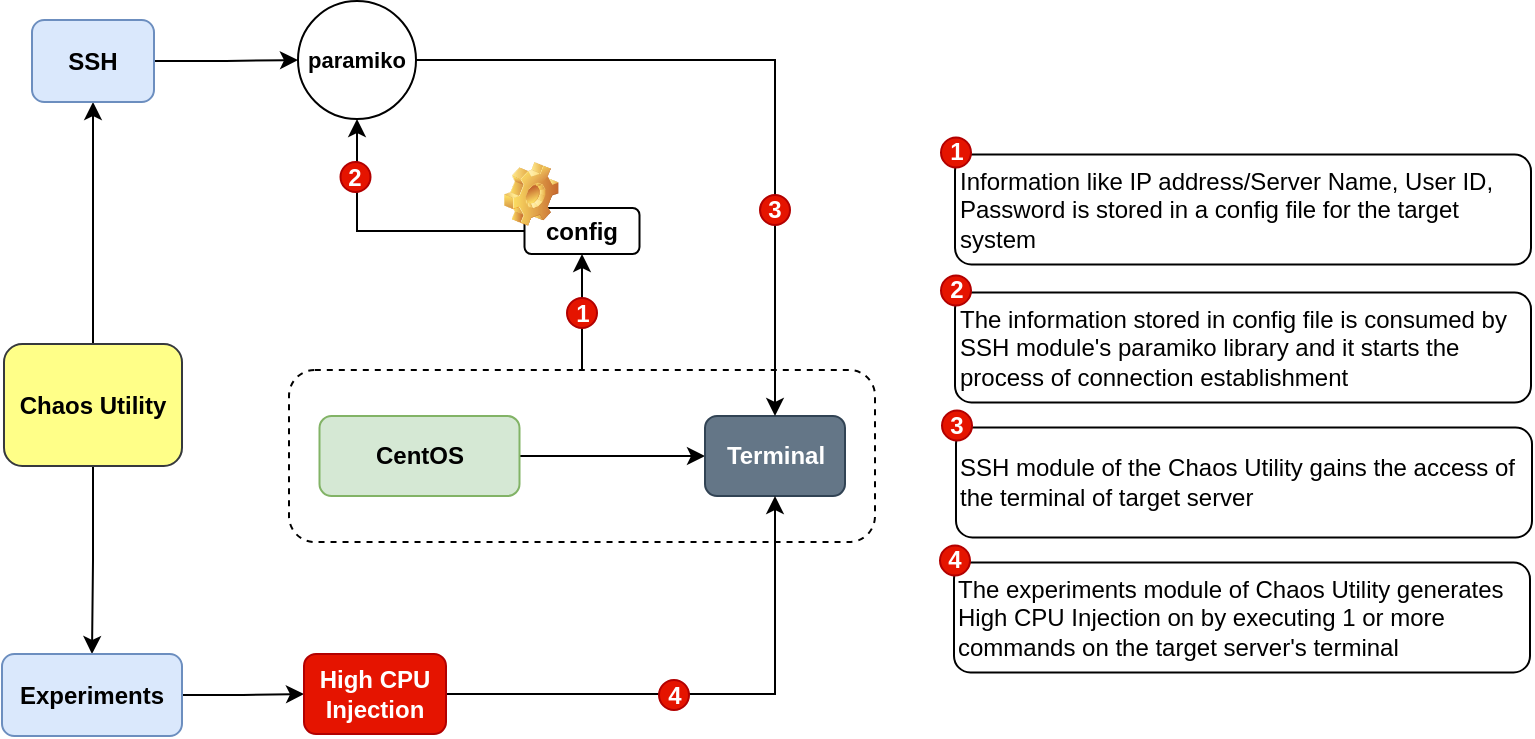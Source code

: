 <mxfile version="24.5.2" type="github" pages="2">
  <diagram name="Architecture" id="NkhVLPUMcwNlmVtLG-lc">
    <mxGraphModel dx="1434" dy="738" grid="0" gridSize="10" guides="1" tooltips="1" connect="1" arrows="1" fold="1" page="1" pageScale="1" pageWidth="850" pageHeight="1100" math="0" shadow="0">
      <root>
        <mxCell id="0" />
        <mxCell id="1" parent="0" />
        <mxCell id="LflM5cARyGVLYSAlDVeO-32" style="rounded=0;orthogonalLoop=1;jettySize=auto;html=1;entryX=0.5;entryY=1;entryDx=0;entryDy=0;" parent="1" source="LflM5cARyGVLYSAlDVeO-31" target="LflM5cARyGVLYSAlDVeO-8" edge="1">
          <mxGeometry relative="1" as="geometry" />
        </mxCell>
        <mxCell id="LflM5cARyGVLYSAlDVeO-31" value="" style="rounded=1;whiteSpace=wrap;html=1;dashed=1;" parent="1" vertex="1">
          <mxGeometry x="174.5" y="266" width="293" height="86" as="geometry" />
        </mxCell>
        <mxCell id="LflM5cARyGVLYSAlDVeO-17" style="edgeStyle=orthogonalEdgeStyle;rounded=0;orthogonalLoop=1;jettySize=auto;html=1;" parent="1" source="LflM5cARyGVLYSAlDVeO-1" target="LflM5cARyGVLYSAlDVeO-3" edge="1">
          <mxGeometry relative="1" as="geometry" />
        </mxCell>
        <mxCell id="LflM5cARyGVLYSAlDVeO-1" value="&lt;span&gt;CentOS&lt;/span&gt;" style="rounded=1;whiteSpace=wrap;html=1;fontStyle=1;fillColor=#d5e8d4;strokeColor=#82b366;" parent="1" vertex="1">
          <mxGeometry x="189.75" y="289" width="100" height="40" as="geometry" />
        </mxCell>
        <mxCell id="LflM5cARyGVLYSAlDVeO-36" style="edgeStyle=orthogonalEdgeStyle;rounded=0;orthogonalLoop=1;jettySize=auto;html=1;" parent="1" source="LflM5cARyGVLYSAlDVeO-2" target="LflM5cARyGVLYSAlDVeO-35" edge="1">
          <mxGeometry relative="1" as="geometry" />
        </mxCell>
        <mxCell id="LflM5cARyGVLYSAlDVeO-55" style="edgeStyle=orthogonalEdgeStyle;rounded=0;orthogonalLoop=1;jettySize=auto;html=1;" parent="1" source="LflM5cARyGVLYSAlDVeO-2" target="LflM5cARyGVLYSAlDVeO-24" edge="1">
          <mxGeometry relative="1" as="geometry" />
        </mxCell>
        <mxCell id="LflM5cARyGVLYSAlDVeO-2" value="Chaos Utility" style="rounded=1;whiteSpace=wrap;html=1;fillColor=#ffff88;strokeColor=#36393d;fontStyle=1" parent="1" vertex="1">
          <mxGeometry x="32" y="253" width="89" height="61" as="geometry" />
        </mxCell>
        <mxCell id="LflM5cARyGVLYSAlDVeO-3" value="Terminal" style="rounded=1;whiteSpace=wrap;html=1;fillColor=#647687;fontColor=#ffffff;strokeColor=#314354;fontStyle=1" parent="1" vertex="1">
          <mxGeometry x="382.5" y="289" width="70" height="40" as="geometry" />
        </mxCell>
        <mxCell id="LflM5cARyGVLYSAlDVeO-33" style="edgeStyle=orthogonalEdgeStyle;rounded=0;orthogonalLoop=1;jettySize=auto;html=1;entryX=0.5;entryY=1;entryDx=0;entryDy=0;exitX=0;exitY=0.5;exitDx=0;exitDy=0;" parent="1" source="LflM5cARyGVLYSAlDVeO-8" target="LflM5cARyGVLYSAlDVeO-11" edge="1">
          <mxGeometry relative="1" as="geometry">
            <mxPoint x="254" y="196" as="sourcePoint" />
          </mxGeometry>
        </mxCell>
        <mxCell id="LflM5cARyGVLYSAlDVeO-8" value="config" style="rounded=1;whiteSpace=wrap;html=1;fontStyle=1" parent="1" vertex="1">
          <mxGeometry x="292.25" y="185" width="57.5" height="23" as="geometry" />
        </mxCell>
        <mxCell id="LflM5cARyGVLYSAlDVeO-12" value="1" style="ellipse;whiteSpace=wrap;html=1;aspect=fixed;fillColor=#e51400;fontColor=#ffffff;strokeColor=#B20000;fontStyle=1" parent="1" vertex="1">
          <mxGeometry x="313.5" y="230" width="15" height="15" as="geometry" />
        </mxCell>
        <mxCell id="LflM5cARyGVLYSAlDVeO-14" value="2" style="ellipse;whiteSpace=wrap;html=1;aspect=fixed;fillColor=#e51400;fontColor=#ffffff;strokeColor=#B20000;fontStyle=1" parent="1" vertex="1">
          <mxGeometry x="200.25" y="162" width="15" height="15" as="geometry" />
        </mxCell>
        <mxCell id="LflM5cARyGVLYSAlDVeO-27" style="edgeStyle=orthogonalEdgeStyle;rounded=0;orthogonalLoop=1;jettySize=auto;html=1;entryX=0.5;entryY=0;entryDx=0;entryDy=0;exitX=1;exitY=0.5;exitDx=0;exitDy=0;" parent="1" source="LflM5cARyGVLYSAlDVeO-11" target="LflM5cARyGVLYSAlDVeO-3" edge="1">
          <mxGeometry relative="1" as="geometry">
            <mxPoint x="313.5" y="111" as="sourcePoint" />
          </mxGeometry>
        </mxCell>
        <mxCell id="LflM5cARyGVLYSAlDVeO-38" style="edgeStyle=orthogonalEdgeStyle;rounded=0;orthogonalLoop=1;jettySize=auto;html=1;" parent="1" source="LflM5cARyGVLYSAlDVeO-24" target="LflM5cARyGVLYSAlDVeO-11" edge="1">
          <mxGeometry relative="1" as="geometry" />
        </mxCell>
        <mxCell id="LflM5cARyGVLYSAlDVeO-24" value="SSH" style="rounded=1;whiteSpace=wrap;html=1;fillColor=#dae8fc;strokeColor=#6c8ebf;fontStyle=1" parent="1" vertex="1">
          <mxGeometry x="46" y="91" width="61" height="41" as="geometry" />
        </mxCell>
        <mxCell id="LflM5cARyGVLYSAlDVeO-16" value="3" style="ellipse;whiteSpace=wrap;html=1;aspect=fixed;fillColor=#e51400;fontColor=#ffffff;strokeColor=#B20000;fontStyle=1" parent="1" vertex="1">
          <mxGeometry x="410" y="178.5" width="15" height="15" as="geometry" />
        </mxCell>
        <mxCell id="LflM5cARyGVLYSAlDVeO-42" style="edgeStyle=orthogonalEdgeStyle;rounded=0;orthogonalLoop=1;jettySize=auto;html=1;entryX=0;entryY=0.5;entryDx=0;entryDy=0;" parent="1" source="LflM5cARyGVLYSAlDVeO-35" target="LflM5cARyGVLYSAlDVeO-41" edge="1">
          <mxGeometry relative="1" as="geometry" />
        </mxCell>
        <mxCell id="LflM5cARyGVLYSAlDVeO-35" value="Experiments" style="rounded=1;whiteSpace=wrap;html=1;fillColor=#dae8fc;strokeColor=#6c8ebf;fontStyle=1" parent="1" vertex="1">
          <mxGeometry x="31" y="408" width="90" height="41" as="geometry" />
        </mxCell>
        <mxCell id="LflM5cARyGVLYSAlDVeO-11" value="&lt;font style=&quot;font-size: 11px;&quot;&gt;paramiko&lt;/font&gt;" style="ellipse;whiteSpace=wrap;html=1;aspect=fixed;fontStyle=1" parent="1" vertex="1">
          <mxGeometry x="179" y="81.5" width="59" height="59" as="geometry" />
        </mxCell>
        <mxCell id="LflM5cARyGVLYSAlDVeO-43" style="edgeStyle=orthogonalEdgeStyle;rounded=0;orthogonalLoop=1;jettySize=auto;html=1;" parent="1" source="LflM5cARyGVLYSAlDVeO-41" target="LflM5cARyGVLYSAlDVeO-3" edge="1">
          <mxGeometry relative="1" as="geometry" />
        </mxCell>
        <mxCell id="LflM5cARyGVLYSAlDVeO-41" value="High CPU Injection" style="rounded=1;whiteSpace=wrap;html=1;fontStyle=1;fillColor=#e51400;fontColor=#ffffff;strokeColor=#B20000;" parent="1" vertex="1">
          <mxGeometry x="182" y="408" width="71" height="40" as="geometry" />
        </mxCell>
        <mxCell id="LflM5cARyGVLYSAlDVeO-44" value="4" style="ellipse;whiteSpace=wrap;html=1;aspect=fixed;fillColor=#e51400;fontColor=#ffffff;strokeColor=#B20000;fontStyle=1" parent="1" vertex="1">
          <mxGeometry x="359.5" y="421" width="15" height="15" as="geometry" />
        </mxCell>
        <mxCell id="LflM5cARyGVLYSAlDVeO-45" value="&lt;div style=&quot;&quot;&gt;Information like IP address/Server Name, User ID, Password is stored in a config file for the target system&lt;/div&gt;" style="rounded=1;whiteSpace=wrap;html=1;align=left;fontFamily=Helvetica;fontStyle=0" parent="1" vertex="1">
          <mxGeometry x="507.5" y="158.25" width="288" height="55" as="geometry" />
        </mxCell>
        <mxCell id="LflM5cARyGVLYSAlDVeO-46" value="1" style="ellipse;whiteSpace=wrap;html=1;aspect=fixed;fillColor=#e51400;fontColor=#ffffff;strokeColor=#B20000;fontStyle=1" parent="1" vertex="1">
          <mxGeometry x="500.5" y="149.75" width="15" height="15" as="geometry" />
        </mxCell>
        <mxCell id="LflM5cARyGVLYSAlDVeO-49" value="&lt;div style=&quot;&quot;&gt;The information stored in config file is consumed by SSH module&#39;s paramiko library and it starts the process of connection establishment&lt;/div&gt;" style="rounded=1;whiteSpace=wrap;html=1;align=left;fontFamily=Helvetica;fontStyle=0" parent="1" vertex="1">
          <mxGeometry x="507.5" y="227.25" width="288" height="55" as="geometry" />
        </mxCell>
        <mxCell id="LflM5cARyGVLYSAlDVeO-50" value="2" style="ellipse;whiteSpace=wrap;html=1;aspect=fixed;fillColor=#e51400;fontColor=#ffffff;strokeColor=#B20000;fontStyle=1" parent="1" vertex="1">
          <mxGeometry x="500.5" y="218.75" width="15" height="15" as="geometry" />
        </mxCell>
        <mxCell id="LflM5cARyGVLYSAlDVeO-51" value="&lt;div style=&quot;&quot;&gt;SSH module of the Chaos Utility gains the access of the terminal of target server&lt;/div&gt;" style="rounded=1;whiteSpace=wrap;html=1;align=left;fontFamily=Helvetica;fontStyle=0" parent="1" vertex="1">
          <mxGeometry x="508" y="294.75" width="288" height="55" as="geometry" />
        </mxCell>
        <mxCell id="LflM5cARyGVLYSAlDVeO-52" value="3" style="ellipse;whiteSpace=wrap;html=1;aspect=fixed;fillColor=#e51400;fontColor=#ffffff;strokeColor=#B20000;fontStyle=1" parent="1" vertex="1">
          <mxGeometry x="501" y="286.25" width="15" height="15" as="geometry" />
        </mxCell>
        <mxCell id="LflM5cARyGVLYSAlDVeO-53" value="&lt;div style=&quot;&quot;&gt;The experiments module of Chaos Utility generates High CPU Injection on by executing 1 or more commands on the target server&#39;s terminal&lt;/div&gt;" style="rounded=1;whiteSpace=wrap;html=1;align=left;fontFamily=Helvetica;fontStyle=0" parent="1" vertex="1">
          <mxGeometry x="507" y="362.25" width="288" height="55" as="geometry" />
        </mxCell>
        <mxCell id="LflM5cARyGVLYSAlDVeO-54" value="4" style="ellipse;whiteSpace=wrap;html=1;aspect=fixed;fillColor=#e51400;fontColor=#ffffff;strokeColor=#B20000;fontStyle=1" parent="1" vertex="1">
          <mxGeometry x="500" y="353.75" width="15" height="15" as="geometry" />
        </mxCell>
        <mxCell id="LflM5cARyGVLYSAlDVeO-81" value="" style="shape=image;html=1;verticalLabelPosition=bottom;verticalAlign=top;imageAspect=1;aspect=fixed;image=img/clipart/Gear_128x128.png" parent="1" vertex="1">
          <mxGeometry x="282" y="162" width="27.28" height="32" as="geometry" />
        </mxCell>
      </root>
    </mxGraphModel>
  </diagram>
  <diagram id="05o1gWQsB5_b7qhYKz6F" name="CodeStructure">
    <mxGraphModel dx="989" dy="509" grid="0" gridSize="10" guides="1" tooltips="1" connect="1" arrows="1" fold="1" page="1" pageScale="1" pageWidth="850" pageHeight="1100" math="0" shadow="0">
      <root>
        <mxCell id="0" />
        <mxCell id="1" parent="0" />
        <mxCell id="hvZ4cB3eVyj2-zyZJio2-9" style="edgeStyle=orthogonalEdgeStyle;rounded=0;orthogonalLoop=1;jettySize=auto;html=1;entryX=0;entryY=0.5;entryDx=0;entryDy=0;" edge="1" parent="1" source="-2nQMCTfbxakzRMqSHOm-1" target="-2nQMCTfbxakzRMqSHOm-2">
          <mxGeometry relative="1" as="geometry" />
        </mxCell>
        <mxCell id="hvZ4cB3eVyj2-zyZJio2-10" style="edgeStyle=orthogonalEdgeStyle;rounded=0;orthogonalLoop=1;jettySize=auto;html=1;" edge="1" parent="1" source="-2nQMCTfbxakzRMqSHOm-1" target="-2nQMCTfbxakzRMqSHOm-3">
          <mxGeometry relative="1" as="geometry">
            <Array as="points">
              <mxPoint x="153" y="265" />
              <mxPoint x="153" y="338" />
            </Array>
          </mxGeometry>
        </mxCell>
        <mxCell id="-2nQMCTfbxakzRMqSHOm-1" value="&lt;font style=&quot;font-size: 13px;&quot;&gt;CHAOS UTILITY&lt;/font&gt;" style="rounded=1;whiteSpace=wrap;html=1;fillColor=#fff2cc;strokeColor=#d6b656;fontStyle=1;fontSize=15;" vertex="1" parent="1">
          <mxGeometry x="6" y="249" width="113" height="33" as="geometry" />
        </mxCell>
        <mxCell id="hvZ4cB3eVyj2-zyZJio2-4" style="edgeStyle=orthogonalEdgeStyle;rounded=0;orthogonalLoop=1;jettySize=auto;html=1;" edge="1" parent="1" source="-2nQMCTfbxakzRMqSHOm-2" target="hvZ4cB3eVyj2-zyZJio2-3">
          <mxGeometry relative="1" as="geometry" />
        </mxCell>
        <mxCell id="-2nQMCTfbxakzRMqSHOm-2" value="SSH" style="rounded=1;whiteSpace=wrap;html=1;fillColor=#dae8fc;strokeColor=#6c8ebf;fontStyle=1;fontSize=17;" vertex="1" parent="1">
          <mxGeometry x="187" y="159" width="133" height="66" as="geometry" />
        </mxCell>
        <mxCell id="hvZ4cB3eVyj2-zyZJio2-6" style="edgeStyle=orthogonalEdgeStyle;rounded=0;orthogonalLoop=1;jettySize=auto;html=1;" edge="1" parent="1" source="-2nQMCTfbxakzRMqSHOm-3" target="hvZ4cB3eVyj2-zyZJio2-5">
          <mxGeometry relative="1" as="geometry" />
        </mxCell>
        <mxCell id="-2nQMCTfbxakzRMqSHOm-3" value="Experiments" style="rounded=1;whiteSpace=wrap;html=1;fillColor=#dae8fc;strokeColor=#6c8ebf;fontStyle=1;fontSize=17;" vertex="1" parent="1">
          <mxGeometry x="187" y="305" width="133" height="66" as="geometry" />
        </mxCell>
        <mxCell id="hvZ4cB3eVyj2-zyZJio2-17" style="edgeStyle=orthogonalEdgeStyle;rounded=0;orthogonalLoop=1;jettySize=auto;html=1;entryX=0;entryY=0.5;entryDx=0;entryDy=0;" edge="1" parent="1" source="hvZ4cB3eVyj2-zyZJio2-3" target="hvZ4cB3eVyj2-zyZJio2-16">
          <mxGeometry relative="1" as="geometry" />
        </mxCell>
        <mxCell id="hvZ4cB3eVyj2-zyZJio2-3" value="connection" style="sketch=0;outlineConnect=0;fontColor=#232F3E;gradientColor=none;fillColor=#232F3D;strokeColor=none;dashed=0;verticalLabelPosition=bottom;verticalAlign=top;align=center;html=1;fontSize=12;fontStyle=0;aspect=fixed;pointerEvents=1;shape=mxgraph.aws4.source_code;" vertex="1" parent="1">
          <mxGeometry x="378" y="175" width="24.85" height="34" as="geometry" />
        </mxCell>
        <mxCell id="hvZ4cB3eVyj2-zyZJio2-22" style="edgeStyle=orthogonalEdgeStyle;rounded=0;orthogonalLoop=1;jettySize=auto;html=1;" edge="1" parent="1" source="hvZ4cB3eVyj2-zyZJio2-5" target="hvZ4cB3eVyj2-zyZJio2-18">
          <mxGeometry relative="1" as="geometry" />
        </mxCell>
        <mxCell id="hvZ4cB3eVyj2-zyZJio2-5" value="experiment" style="sketch=0;outlineConnect=0;fontColor=#232F3E;gradientColor=none;fillColor=#232F3D;strokeColor=none;dashed=0;verticalLabelPosition=bottom;verticalAlign=top;align=center;html=1;fontSize=12;fontStyle=0;aspect=fixed;pointerEvents=1;shape=mxgraph.aws4.source_code;" vertex="1" parent="1">
          <mxGeometry x="378" y="321" width="24.85" height="34" as="geometry" />
        </mxCell>
        <mxCell id="hvZ4cB3eVyj2-zyZJio2-19" style="edgeStyle=orthogonalEdgeStyle;rounded=0;orthogonalLoop=1;jettySize=auto;html=1;entryX=0;entryY=0.5;entryDx=0;entryDy=0;" edge="1" parent="1" source="hvZ4cB3eVyj2-zyZJio2-16" target="hvZ4cB3eVyj2-zyZJio2-20">
          <mxGeometry relative="1" as="geometry">
            <mxPoint x="701" y="192" as="targetPoint" />
          </mxGeometry>
        </mxCell>
        <mxCell id="hvZ4cB3eVyj2-zyZJio2-16" value="&lt;font style=&quot;font-size: 13px;&quot;&gt;&lt;b style=&quot;font-size: 13px;&quot;&gt;makeCon()&lt;/b&gt; method establishes connection with the target server and returns the connection variable which can help for the execution of commands&amp;nbsp;&amp;nbsp;&lt;/font&gt;" style="rounded=1;whiteSpace=wrap;html=1;fontSize=13;" vertex="1" parent="1">
          <mxGeometry x="461" y="144" width="204" height="96" as="geometry" />
        </mxCell>
        <mxCell id="hvZ4cB3eVyj2-zyZJio2-18" value="&lt;b&gt;executeChaos_CPU() &lt;/b&gt;method takes the &lt;b&gt;con &lt;/b&gt;variable and starts injecting the chaos experiment" style="rounded=1;whiteSpace=wrap;html=1;fontSize=13;" vertex="1" parent="1">
          <mxGeometry x="456" y="290" width="204" height="96" as="geometry" />
        </mxCell>
        <mxCell id="hvZ4cB3eVyj2-zyZJio2-23" style="edgeStyle=orthogonalEdgeStyle;rounded=0;orthogonalLoop=1;jettySize=auto;html=1;entryX=1;entryY=0.5;entryDx=0;entryDy=0;curved=1;exitX=0.75;exitY=1;exitDx=0;exitDy=0;" edge="1" parent="1" source="hvZ4cB3eVyj2-zyZJio2-20" target="hvZ4cB3eVyj2-zyZJio2-18">
          <mxGeometry relative="1" as="geometry" />
        </mxCell>
        <mxCell id="hvZ4cB3eVyj2-zyZJio2-20" value="con" style="rounded=1;whiteSpace=wrap;html=1;fontStyle=1" vertex="1" parent="1">
          <mxGeometry x="728" y="179.5" width="46" height="25" as="geometry" />
        </mxCell>
      </root>
    </mxGraphModel>
  </diagram>
</mxfile>
